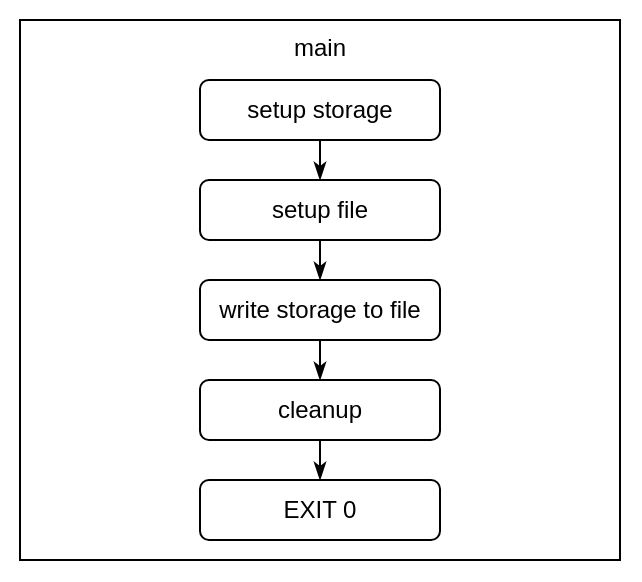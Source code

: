 <mxfile userAgent="Mozilla/5.0 (X11; Ubuntu; Linux x86_64; rv:62.0) Gecko/20100101 Firefox/62.0" version="9.3.1" editor="www.draw.io" type="google"><diagram id="a232bedc-5b27-5fc9-231a-35e30ce35696" name="Page-1"><mxGraphModel dx="464" dy="782" grid="1" gridSize="10" guides="1" tooltips="1" connect="1" arrows="1" fold="1" page="1" pageScale="1" pageWidth="850" pageHeight="1100" math="0" shadow="0"><root><mxCell id="0"/><mxCell id="1" parent="0"/><mxCell id="70d1b16441a6fe0f-65" value="" style="rounded=0;whiteSpace=wrap;html=1;strokeColor=none;fontColor=#994C00;fillColor=none;" vertex="1" parent="1"><mxGeometry x="400" y="30" width="320" height="290" as="geometry"/></mxCell><mxCell id="70d1b16441a6fe0f-1" value="main" style="rounded=0;whiteSpace=wrap;html=1;verticalAlign=top;align=center;" vertex="1" parent="1"><mxGeometry x="410" y="40" width="300" height="270" as="geometry"/></mxCell><mxCell id="70d1b16441a6fe0f-6" value="" style="endArrow=classicThin;html=1;exitX=0.5;exitY=1;entryX=0.5;entryY=0;endFill=1;edgeStyle=orthogonalEdgeStyle;rounded=1;" edge="1" parent="1" source="70d1b16441a6fe0f-2" target="70d1b16441a6fe0f-4"><mxGeometry width="50" height="50" relative="1" as="geometry"><mxPoint x="460" y="220" as="sourcePoint"/><mxPoint x="510" y="170" as="targetPoint"/></mxGeometry></mxCell><mxCell id="70d1b16441a6fe0f-12" value="" style="endArrow=classicThin;html=1;exitX=0.5;exitY=1;entryX=0.5;entryY=0;endFill=1;edgeStyle=orthogonalEdgeStyle;rounded=1;" edge="1" parent="1" source="70d1b16441a6fe0f-4" target="70d1b16441a6fe0f-10"><mxGeometry width="50" height="50" relative="1" as="geometry"><mxPoint x="629.857" y="160.143" as="sourcePoint"/><mxPoint x="570" y="230" as="targetPoint"/></mxGeometry></mxCell><mxCell id="70d1b16441a6fe0f-20" value="" style="endArrow=classicThin;html=1;exitX=0.5;exitY=1;endFill=1;edgeStyle=orthogonalEdgeStyle;rounded=1;entryX=0.5;entryY=0;" edge="1" parent="1" source="70d1b16441a6fe0f-10" target="70d1b16441a6fe0f-21"><mxGeometry width="50" height="50" relative="1" as="geometry"><mxPoint x="520" y="370" as="sourcePoint"/><mxPoint x="490" y="210" as="targetPoint"/></mxGeometry></mxCell><mxCell id="70d1b16441a6fe0f-44" value="" style="endArrow=classicThin;html=1;entryX=0.5;entryY=0;endFill=1;edgeStyle=orthogonalEdgeStyle;rounded=1;exitX=0.5;exitY=1;" edge="1" parent="1" source="70d1b16441a6fe0f-21" target="70d1b16441a6fe0f-43"><mxGeometry width="50" height="50" relative="1" as="geometry"><mxPoint x="730" y="270" as="sourcePoint"/><mxPoint x="619.857" y="269.857" as="targetPoint"/></mxGeometry></mxCell><mxCell id="70d1b16441a6fe0f-2" value="&lt;div&gt;setup storage&lt;/div&gt;" style="rounded=1;whiteSpace=wrap;html=1;verticalAlign=middle;" vertex="1" parent="1"><mxGeometry x="500" y="70" width="120" height="30" as="geometry"/></mxCell><mxCell id="70d1b16441a6fe0f-4" value="setup file" style="rounded=1;whiteSpace=wrap;html=1;" vertex="1" parent="1"><mxGeometry x="500" y="120" width="120" height="30" as="geometry"/></mxCell><mxCell id="70d1b16441a6fe0f-10" value="write storage to file" style="rounded=1;whiteSpace=wrap;html=1;" vertex="1" parent="1"><mxGeometry x="500" y="170" width="120" height="30" as="geometry"/></mxCell><mxCell id="70d1b16441a6fe0f-21" value="cleanup" style="rounded=1;whiteSpace=wrap;html=1;" vertex="1" parent="1"><mxGeometry x="500" y="220" width="120" height="30" as="geometry"/></mxCell><mxCell id="70d1b16441a6fe0f-43" value="EXIT 0" style="rounded=1;whiteSpace=wrap;html=1;" vertex="1" parent="1"><mxGeometry x="500" y="270" width="120" height="30" as="geometry"/></mxCell></root></mxGraphModel></diagram></mxfile>